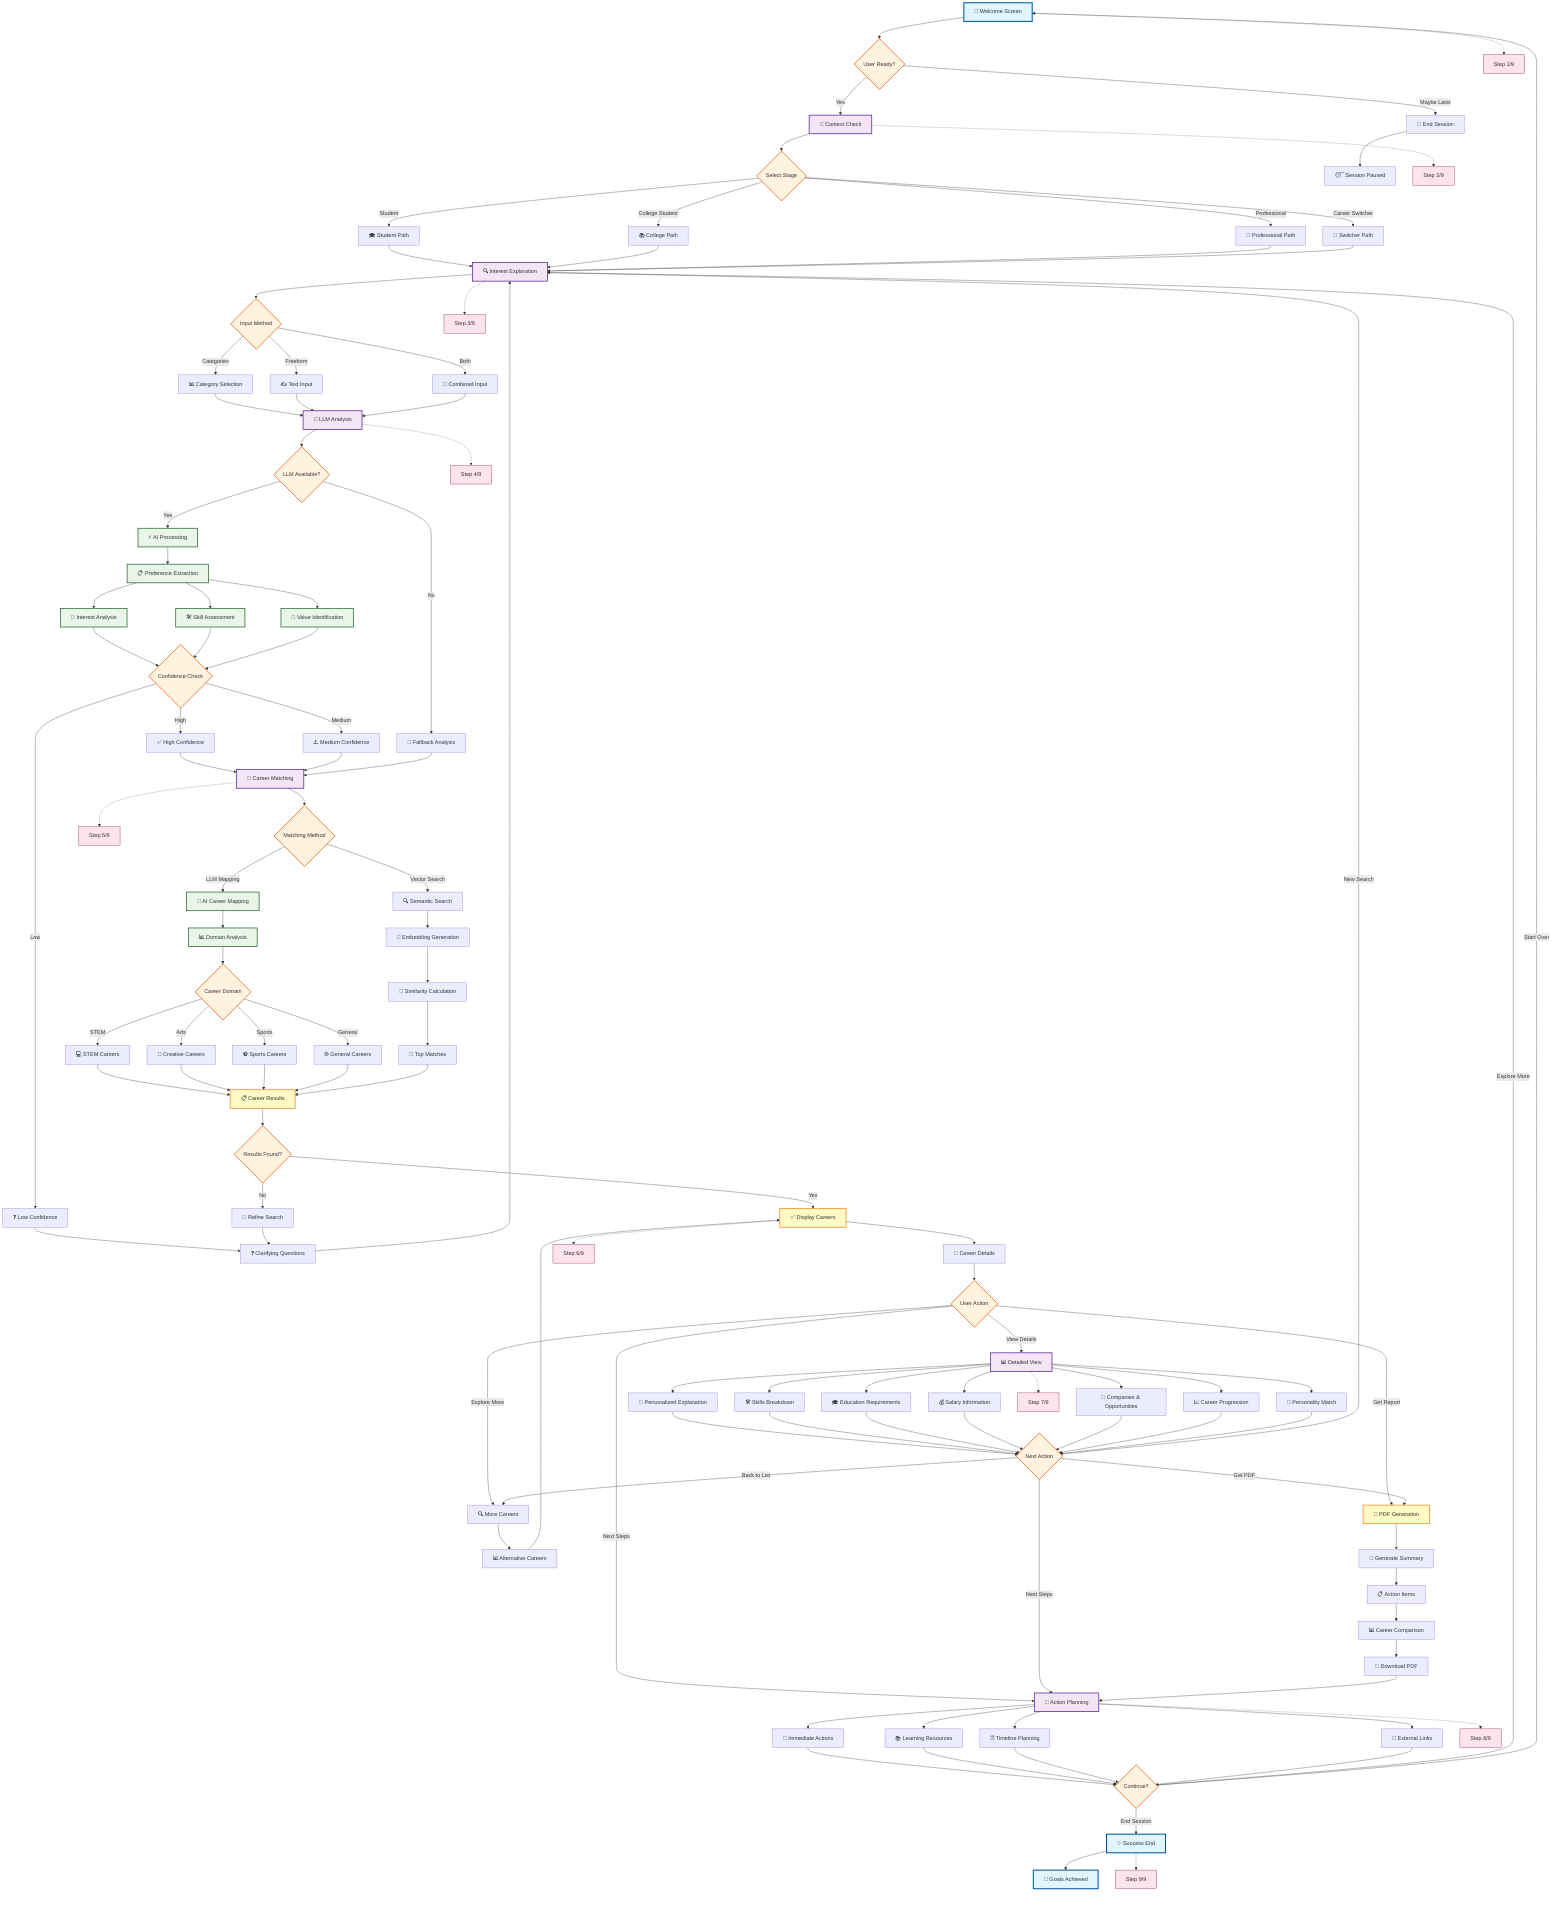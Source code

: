 flowchart TD
    %% Start Flow
    A[👋 Welcome Screen] --> B{User Ready?}
    B -->|Yes| C[📝 Context Check]
    B -->|Maybe Later| Z[💭 End Session]
    
    %% Context Check Stage
    C --> D{Select Stage}
    D -->|Student| E[🎓 Student Path]
    D -->|College Student| F[📚 College Path]
    D -->|Professional| G[💼 Professional Path]
    D -->|Career Switcher| H[🔄 Switcher Path]
    
    %% Interest Exploration Stage
    E --> I[🔍 Interest Exploration]
    F --> I
    G --> I
    H --> I
    
    I --> J{Input Method}
    J -->|Categories| K[📊 Category Selection]
    J -->|Freeform| L[✍️ Text Input]
    J -->|Both| M[🔗 Combined Input]
    
    %% LLM Analysis Stage
    K --> N[🧠 LLM Analysis]
    L --> N
    M --> N
    
    N --> O{LLM Available?}
    O -->|Yes| P[⚡ AI Processing]
    O -->|No| Q[🔄 Fallback Analysis]
    
    %% Preference Extraction
    P --> R[📋 Preference Extraction]
    R --> S[🎯 Interest Analysis]
    R --> T[🛠️ Skill Assessment]
    R --> U[💎 Value Identification]
    
    %% Confidence Assessment
    S --> V{Confidence Check}
    T --> V
    U --> V
    
    V -->|High| W[✅ High Confidence]
    V -->|Medium| X[⚠️ Medium Confidence]
    V -->|Low| Y[❓ Low Confidence]
    
    %% Career Matching
    W --> AA[🎯 Career Matching]
    X --> AA
    Y --> BB[❓ Clarifying Questions]
    
    BB --> I
    Q --> AA
    
    %% Career Recommendation Engine
    AA --> CC{Matching Method}
    CC -->|LLM Mapping| DD[🤖 AI Career Mapping]
    CC -->|Vector Search| EE[🔍 Semantic Search]
    
    DD --> FF[📊 Domain Analysis]
    FF --> GG{Career Domain}
    GG -->|STEM| HH[💻 STEM Careers]
    GG -->|Arts| II[🎨 Creative Careers]
    GG -->|Sports| JJ[⚽ Sports Careers]
    GG -->|General| KK[🌐 General Careers]
    
    %% Vector Search Path
    EE --> LL[🔢 Embedding Generation]
    LL --> MM[📏 Similarity Calculation]
    MM --> NN[🎯 Top Matches]
    
    %% Results Convergence
    HH --> OO[📋 Career Results]
    II --> OO
    JJ --> OO
    KK --> OO
    NN --> OO
    
    %% Results Evaluation
    OO --> PP{Results Found?}
    PP -->|Yes| QQ[✅ Display Careers]
    PP -->|No| RR[🔄 Refine Search]
    
    RR --> BB
    
    %% Career Detail Exploration
    QQ --> SS[📖 Career Details]
    SS --> TT{User Action}
    TT -->|View Details| UU[📊 Detailed View]
    TT -->|Explore More| VV[🔍 More Careers]
    TT -->|Get Report| WW[📄 PDF Generation]
    TT -->|Next Steps| XX[🚀 Action Planning]
    
    %% Detailed Career View
    UU --> YY[👤 Personalized Explanation]
    UU --> ZZ[🛠️ Skills Breakdown]
    UU --> AAA[🎓 Education Requirements]
    UU --> BBB[💰 Salary Information]
    UU --> CCC[🏢 Companies & Opportunities]
    UU --> DDD[📈 Career Progression]
    UU --> EEE[🎯 Personality Match]
    
    %% User Actions from Detail View
    YY --> FFF{Next Action}
    ZZ --> FFF
    AAA --> FFF
    BBB --> FFF
    CCC --> FFF
    DDD --> FFF
    EEE --> FFF
    
    FFF -->|Back to List| VV
    FFF -->|New Search| I
    FFF -->|Get PDF| WW
    FFF -->|Next Steps| XX
    
    %% More Careers Exploration
    VV --> GGG[📊 Alternative Careers]
    GGG --> QQ
    
    %% PDF Report Generation
    WW --> HHH[📝 Generate Summary]
    HHH --> III[📋 Action Items]
    III --> JJJ[📊 Career Comparison]
    JJJ --> KKK[📄 Download PDF]
    KKK --> XX
    
    %% Next Steps & Action Planning
    XX --> LLL[🎯 Immediate Actions]
    XX --> MMM[📚 Learning Resources]
    XX --> NNN[⏰ Timeline Planning]
    XX --> OOO[🔗 External Links]
    
    %% Final Actions
    LLL --> PPP{Continue?}
    MMM --> PPP
    NNN --> PPP
    OOO --> PPP
    
    PPP -->|Explore More| I
    PPP -->|Start Over| A
    PPP -->|End Session| QQQ[✨ Success End]
    
    %% End States
    Z --> RRR[😴 Session Paused]
    QQQ --> SSS[🎉 Goals Achieved]
    
    %% Progress Tracking (Side annotations)
    A -.-> T1[Step 1/9]
    C -.-> T2[Step 2/9]
    I -.-> T3[Step 3/9]
    N -.-> T4[Step 4/9]
    AA -.-> T5[Step 5/9]
    QQ -.-> T6[Step 6/9]
    UU -.-> T7[Step 7/9]
    XX -.-> T8[Step 8/9]
    QQQ -.-> T9[Step 9/9]
    
    %% Styling
    classDef startEnd fill:#e1f5fe,stroke:#01579b,stroke-width:3px
    classDef process fill:#f3e5f5,stroke:#4a148c,stroke-width:2px
    classDef decision fill:#fff3e0,stroke:#e65100,stroke-width:2px
    classDef llm fill:#e8f5e8,stroke:#1b5e20,stroke-width:2px
    classDef result fill:#fff9c4,stroke:#f57f17,stroke-width:2px
    classDef progress fill:#fce4ec,stroke:#880e4f,stroke-width:1px
    
    class A,QQQ,SSS startEnd
    class C,I,N,AA,UU,XX process
    class B,D,J,O,V,CC,GG,PP,TT,FFF,PPP decision
    class P,R,S,T,U,DD,FF llm
    class QQ,OO,WW result
    class T1,T2,T3,T4,T5,T6,T7,T8,T9 progress